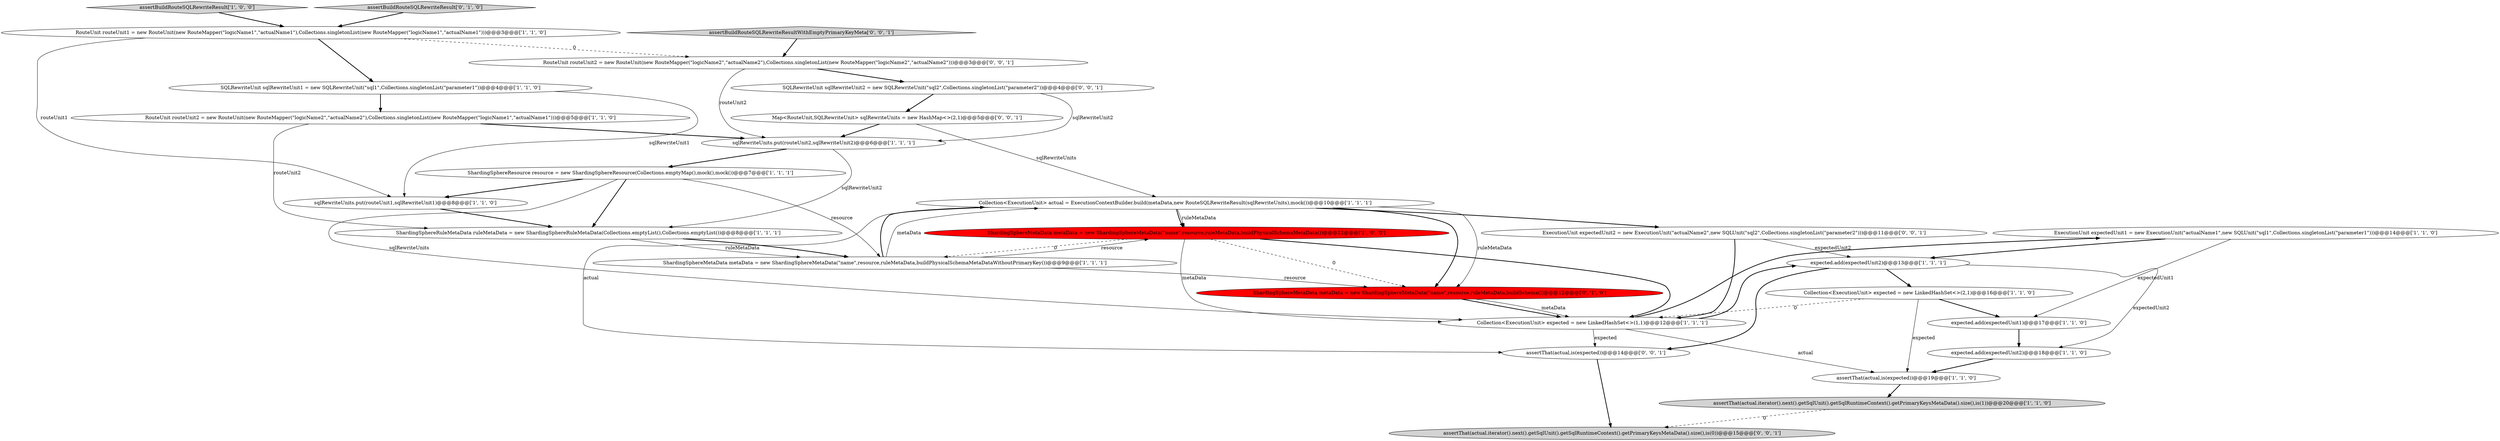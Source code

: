 digraph {
24 [style = filled, label = "assertThat(actual,is(expected))@@@14@@@['0', '0', '1']", fillcolor = white, shape = ellipse image = "AAA0AAABBB3BBB"];
25 [style = filled, label = "assertThat(actual.iterator().next().getSqlUnit().getSqlRuntimeContext().getPrimaryKeysMetaData().size(),is(0))@@@15@@@['0', '0', '1']", fillcolor = lightgray, shape = ellipse image = "AAA0AAABBB3BBB"];
13 [style = filled, label = "ShardingSphereRuleMetaData ruleMetaData = new ShardingSphereRuleMetaData(Collections.emptyList(),Collections.emptyList())@@@8@@@['1', '1', '1']", fillcolor = white, shape = ellipse image = "AAA0AAABBB1BBB"];
4 [style = filled, label = "Collection<ExecutionUnit> actual = ExecutionContextBuilder.build(metaData,new RouteSQLRewriteResult(sqlRewriteUnits),mock())@@@10@@@['1', '1', '1']", fillcolor = white, shape = ellipse image = "AAA0AAABBB1BBB"];
23 [style = filled, label = "ExecutionUnit expectedUnit2 = new ExecutionUnit(\"actualName2\",new SQLUnit(\"sql2\",Collections.singletonList(\"parameter2\")))@@@11@@@['0', '0', '1']", fillcolor = white, shape = ellipse image = "AAA0AAABBB3BBB"];
15 [style = filled, label = "assertBuildRouteSQLRewriteResult['1', '0', '0']", fillcolor = lightgray, shape = diamond image = "AAA0AAABBB1BBB"];
21 [style = filled, label = "SQLRewriteUnit sqlRewriteUnit2 = new SQLRewriteUnit(\"sql2\",Collections.singletonList(\"parameter2\"))@@@4@@@['0', '0', '1']", fillcolor = white, shape = ellipse image = "AAA0AAABBB3BBB"];
20 [style = filled, label = "ShardingSphereMetaData metaData = new ShardingSphereMetaData(\"name\",resource,ruleMetaData,buildSchema())@@@12@@@['0', '1', '0']", fillcolor = red, shape = ellipse image = "AAA1AAABBB2BBB"];
11 [style = filled, label = "RouteUnit routeUnit1 = new RouteUnit(new RouteMapper(\"logicName1\",\"actualName1\"),Collections.singletonList(new RouteMapper(\"logicName1\",\"actualName1\")))@@@3@@@['1', '1', '0']", fillcolor = white, shape = ellipse image = "AAA0AAABBB1BBB"];
14 [style = filled, label = "assertThat(actual,is(expected))@@@19@@@['1', '1', '0']", fillcolor = white, shape = ellipse image = "AAA0AAABBB1BBB"];
9 [style = filled, label = "sqlRewriteUnits.put(routeUnit2,sqlRewriteUnit2)@@@6@@@['1', '1', '1']", fillcolor = white, shape = ellipse image = "AAA0AAABBB1BBB"];
18 [style = filled, label = "ExecutionUnit expectedUnit1 = new ExecutionUnit(\"actualName1\",new SQLUnit(\"sql1\",Collections.singletonList(\"parameter1\")))@@@14@@@['1', '1', '0']", fillcolor = white, shape = ellipse image = "AAA0AAABBB1BBB"];
2 [style = filled, label = "expected.add(expectedUnit2)@@@18@@@['1', '1', '0']", fillcolor = white, shape = ellipse image = "AAA0AAABBB1BBB"];
17 [style = filled, label = "expected.add(expectedUnit1)@@@17@@@['1', '1', '0']", fillcolor = white, shape = ellipse image = "AAA0AAABBB1BBB"];
0 [style = filled, label = "SQLRewriteUnit sqlRewriteUnit1 = new SQLRewriteUnit(\"sql1\",Collections.singletonList(\"parameter1\"))@@@4@@@['1', '1', '0']", fillcolor = white, shape = ellipse image = "AAA0AAABBB1BBB"];
3 [style = filled, label = "ShardingSphereMetaData metaData = new ShardingSphereMetaData(\"name\",resource,ruleMetaData,buildPhysicalSchemaMetaDataWithoutPrimaryKey())@@@9@@@['1', '1', '1']", fillcolor = white, shape = ellipse image = "AAA0AAABBB1BBB"];
6 [style = filled, label = "sqlRewriteUnits.put(routeUnit1,sqlRewriteUnit1)@@@8@@@['1', '1', '0']", fillcolor = white, shape = ellipse image = "AAA0AAABBB1BBB"];
26 [style = filled, label = "Map<RouteUnit,SQLRewriteUnit> sqlRewriteUnits = new HashMap<>(2,1)@@@5@@@['0', '0', '1']", fillcolor = white, shape = ellipse image = "AAA0AAABBB3BBB"];
16 [style = filled, label = "expected.add(expectedUnit2)@@@13@@@['1', '1', '1']", fillcolor = white, shape = ellipse image = "AAA0AAABBB1BBB"];
8 [style = filled, label = "Collection<ExecutionUnit> expected = new LinkedHashSet<>(2,1)@@@16@@@['1', '1', '0']", fillcolor = white, shape = ellipse image = "AAA0AAABBB1BBB"];
1 [style = filled, label = "ShardingSphereMetaData metaData = new ShardingSphereMetaData(\"name\",resource,ruleMetaData,buildPhysicalSchemaMetaData())@@@12@@@['1', '0', '0']", fillcolor = red, shape = ellipse image = "AAA1AAABBB1BBB"];
5 [style = filled, label = "RouteUnit routeUnit2 = new RouteUnit(new RouteMapper(\"logicName2\",\"actualName2\"),Collections.singletonList(new RouteMapper(\"logicName1\",\"actualName1\")))@@@5@@@['1', '1', '0']", fillcolor = white, shape = ellipse image = "AAA0AAABBB1BBB"];
12 [style = filled, label = "ShardingSphereResource resource = new ShardingSphereResource(Collections.emptyMap(),mock(),mock())@@@7@@@['1', '1', '1']", fillcolor = white, shape = ellipse image = "AAA0AAABBB1BBB"];
27 [style = filled, label = "assertBuildRouteSQLRewriteResultWithEmptyPrimaryKeyMeta['0', '0', '1']", fillcolor = lightgray, shape = diamond image = "AAA0AAABBB3BBB"];
22 [style = filled, label = "RouteUnit routeUnit2 = new RouteUnit(new RouteMapper(\"logicName2\",\"actualName2\"),Collections.singletonList(new RouteMapper(\"logicName2\",\"actualName2\")))@@@3@@@['0', '0', '1']", fillcolor = white, shape = ellipse image = "AAA0AAABBB3BBB"];
7 [style = filled, label = "assertThat(actual.iterator().next().getSqlUnit().getSqlRuntimeContext().getPrimaryKeysMetaData().size(),is(1))@@@20@@@['1', '1', '0']", fillcolor = lightgray, shape = ellipse image = "AAA0AAABBB1BBB"];
19 [style = filled, label = "assertBuildRouteSQLRewriteResult['0', '1', '0']", fillcolor = lightgray, shape = diamond image = "AAA0AAABBB2BBB"];
10 [style = filled, label = "Collection<ExecutionUnit> expected = new LinkedHashSet<>(1,1)@@@12@@@['1', '1', '1']", fillcolor = white, shape = ellipse image = "AAA0AAABBB1BBB"];
10->18 [style = bold, label=""];
22->9 [style = solid, label="routeUnit2"];
26->4 [style = solid, label="sqlRewriteUnits"];
1->3 [style = dashed, label="0"];
8->10 [style = dashed, label="0"];
5->9 [style = bold, label=""];
16->8 [style = bold, label=""];
3->1 [style = solid, label="resource"];
18->17 [style = solid, label="expectedUnit1"];
16->24 [style = bold, label=""];
9->13 [style = solid, label="sqlRewriteUnit2"];
3->20 [style = solid, label="resource"];
11->22 [style = dashed, label="0"];
21->9 [style = solid, label="sqlRewriteUnit2"];
22->21 [style = bold, label=""];
26->9 [style = bold, label=""];
12->10 [style = solid, label="sqlRewriteUnits"];
19->11 [style = bold, label=""];
10->14 [style = solid, label="actual"];
5->13 [style = solid, label="routeUnit2"];
12->6 [style = bold, label=""];
27->22 [style = bold, label=""];
3->4 [style = bold, label=""];
4->24 [style = solid, label="actual"];
14->7 [style = bold, label=""];
20->10 [style = bold, label=""];
23->16 [style = solid, label="expectedUnit2"];
4->1 [style = solid, label="ruleMetaData"];
8->17 [style = bold, label=""];
1->10 [style = solid, label="metaData"];
12->13 [style = bold, label=""];
1->20 [style = dashed, label="0"];
21->26 [style = bold, label=""];
11->0 [style = bold, label=""];
15->11 [style = bold, label=""];
13->3 [style = bold, label=""];
17->2 [style = bold, label=""];
10->16 [style = bold, label=""];
10->24 [style = solid, label="expected"];
16->2 [style = solid, label="expectedUnit2"];
24->25 [style = bold, label=""];
4->20 [style = solid, label="ruleMetaData"];
6->13 [style = bold, label=""];
0->6 [style = solid, label="sqlRewriteUnit1"];
2->14 [style = bold, label=""];
4->20 [style = bold, label=""];
23->10 [style = bold, label=""];
7->25 [style = dashed, label="0"];
11->6 [style = solid, label="routeUnit1"];
13->3 [style = solid, label="ruleMetaData"];
4->1 [style = bold, label=""];
9->12 [style = bold, label=""];
12->3 [style = solid, label="resource"];
3->4 [style = solid, label="metaData"];
1->10 [style = bold, label=""];
20->10 [style = solid, label="metaData"];
8->14 [style = solid, label="expected"];
4->23 [style = bold, label=""];
0->5 [style = bold, label=""];
18->16 [style = bold, label=""];
}
